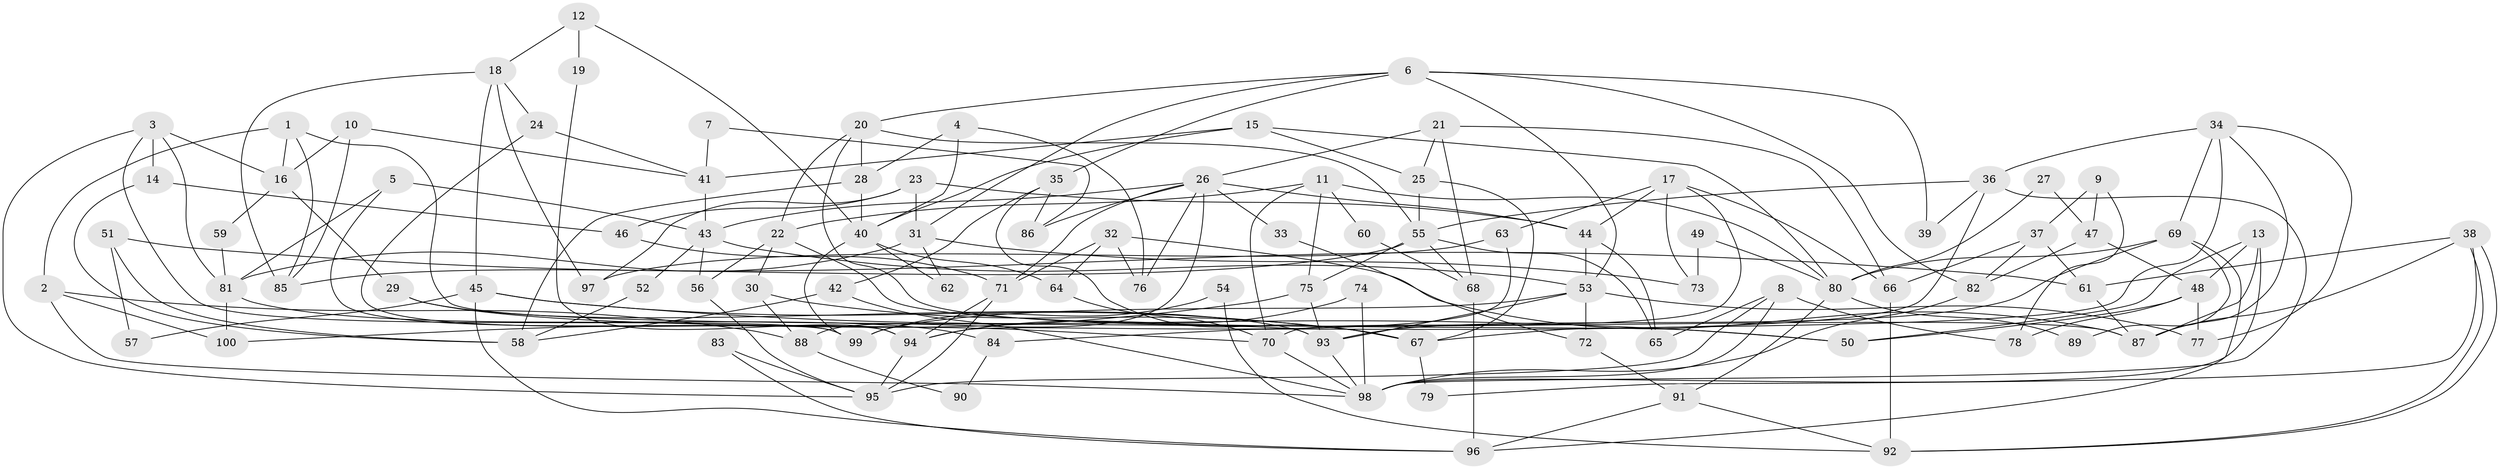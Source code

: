 // coarse degree distribution, {6: 0.1774193548387097, 7: 0.06451612903225806, 4: 0.08064516129032258, 3: 0.1774193548387097, 9: 0.04838709677419355, 5: 0.20967741935483872, 8: 0.08064516129032258, 10: 0.016129032258064516, 11: 0.016129032258064516, 2: 0.12903225806451613}
// Generated by graph-tools (version 1.1) at 2025/41/03/06/25 10:41:58]
// undirected, 100 vertices, 200 edges
graph export_dot {
graph [start="1"]
  node [color=gray90,style=filled];
  1;
  2;
  3;
  4;
  5;
  6;
  7;
  8;
  9;
  10;
  11;
  12;
  13;
  14;
  15;
  16;
  17;
  18;
  19;
  20;
  21;
  22;
  23;
  24;
  25;
  26;
  27;
  28;
  29;
  30;
  31;
  32;
  33;
  34;
  35;
  36;
  37;
  38;
  39;
  40;
  41;
  42;
  43;
  44;
  45;
  46;
  47;
  48;
  49;
  50;
  51;
  52;
  53;
  54;
  55;
  56;
  57;
  58;
  59;
  60;
  61;
  62;
  63;
  64;
  65;
  66;
  67;
  68;
  69;
  70;
  71;
  72;
  73;
  74;
  75;
  76;
  77;
  78;
  79;
  80;
  81;
  82;
  83;
  84;
  85;
  86;
  87;
  88;
  89;
  90;
  91;
  92;
  93;
  94;
  95;
  96;
  97;
  98;
  99;
  100;
  1 -- 93;
  1 -- 2;
  1 -- 16;
  1 -- 85;
  2 -- 88;
  2 -- 98;
  2 -- 100;
  3 -- 81;
  3 -- 14;
  3 -- 16;
  3 -- 95;
  3 -- 99;
  4 -- 28;
  4 -- 76;
  4 -- 40;
  5 -- 43;
  5 -- 99;
  5 -- 81;
  6 -- 20;
  6 -- 53;
  6 -- 31;
  6 -- 35;
  6 -- 39;
  6 -- 82;
  7 -- 86;
  7 -- 41;
  8 -- 95;
  8 -- 98;
  8 -- 65;
  8 -- 78;
  9 -- 37;
  9 -- 78;
  9 -- 47;
  10 -- 16;
  10 -- 85;
  10 -- 41;
  11 -- 22;
  11 -- 70;
  11 -- 60;
  11 -- 75;
  11 -- 80;
  12 -- 18;
  12 -- 40;
  12 -- 19;
  13 -- 98;
  13 -- 48;
  13 -- 50;
  13 -- 87;
  14 -- 46;
  14 -- 58;
  15 -- 80;
  15 -- 25;
  15 -- 40;
  15 -- 41;
  16 -- 29;
  16 -- 59;
  17 -- 44;
  17 -- 63;
  17 -- 66;
  17 -- 70;
  17 -- 73;
  18 -- 85;
  18 -- 45;
  18 -- 24;
  18 -- 97;
  19 -- 94;
  20 -- 55;
  20 -- 22;
  20 -- 28;
  20 -- 87;
  21 -- 26;
  21 -- 66;
  21 -- 25;
  21 -- 68;
  22 -- 50;
  22 -- 56;
  22 -- 30;
  23 -- 44;
  23 -- 31;
  23 -- 46;
  23 -- 97;
  24 -- 41;
  24 -- 94;
  25 -- 55;
  25 -- 67;
  26 -- 44;
  26 -- 71;
  26 -- 33;
  26 -- 43;
  26 -- 76;
  26 -- 86;
  26 -- 88;
  27 -- 80;
  27 -- 47;
  28 -- 40;
  28 -- 58;
  29 -- 70;
  29 -- 93;
  30 -- 67;
  30 -- 88;
  31 -- 81;
  31 -- 62;
  31 -- 73;
  32 -- 64;
  32 -- 87;
  32 -- 71;
  32 -- 76;
  33 -- 72;
  34 -- 87;
  34 -- 69;
  34 -- 36;
  34 -- 67;
  34 -- 77;
  35 -- 67;
  35 -- 42;
  35 -- 86;
  36 -- 55;
  36 -- 39;
  36 -- 84;
  36 -- 98;
  37 -- 61;
  37 -- 82;
  37 -- 66;
  38 -- 87;
  38 -- 92;
  38 -- 92;
  38 -- 61;
  38 -- 79;
  40 -- 62;
  40 -- 64;
  40 -- 99;
  41 -- 43;
  42 -- 98;
  42 -- 58;
  43 -- 52;
  43 -- 53;
  43 -- 56;
  44 -- 65;
  44 -- 53;
  45 -- 50;
  45 -- 67;
  45 -- 57;
  45 -- 96;
  46 -- 71;
  47 -- 82;
  47 -- 48;
  48 -- 77;
  48 -- 50;
  48 -- 78;
  49 -- 73;
  49 -- 80;
  51 -- 58;
  51 -- 61;
  51 -- 57;
  52 -- 58;
  53 -- 99;
  53 -- 72;
  53 -- 77;
  53 -- 93;
  54 -- 99;
  54 -- 92;
  55 -- 75;
  55 -- 68;
  55 -- 65;
  55 -- 85;
  56 -- 95;
  59 -- 81;
  60 -- 68;
  61 -- 87;
  63 -- 97;
  63 -- 94;
  64 -- 70;
  66 -- 92;
  67 -- 79;
  68 -- 96;
  69 -- 93;
  69 -- 80;
  69 -- 89;
  69 -- 96;
  70 -- 98;
  71 -- 94;
  71 -- 95;
  72 -- 91;
  74 -- 94;
  74 -- 98;
  75 -- 93;
  75 -- 100;
  80 -- 91;
  80 -- 89;
  81 -- 100;
  81 -- 84;
  82 -- 98;
  83 -- 95;
  83 -- 96;
  84 -- 90;
  88 -- 90;
  91 -- 96;
  91 -- 92;
  93 -- 98;
  94 -- 95;
}

